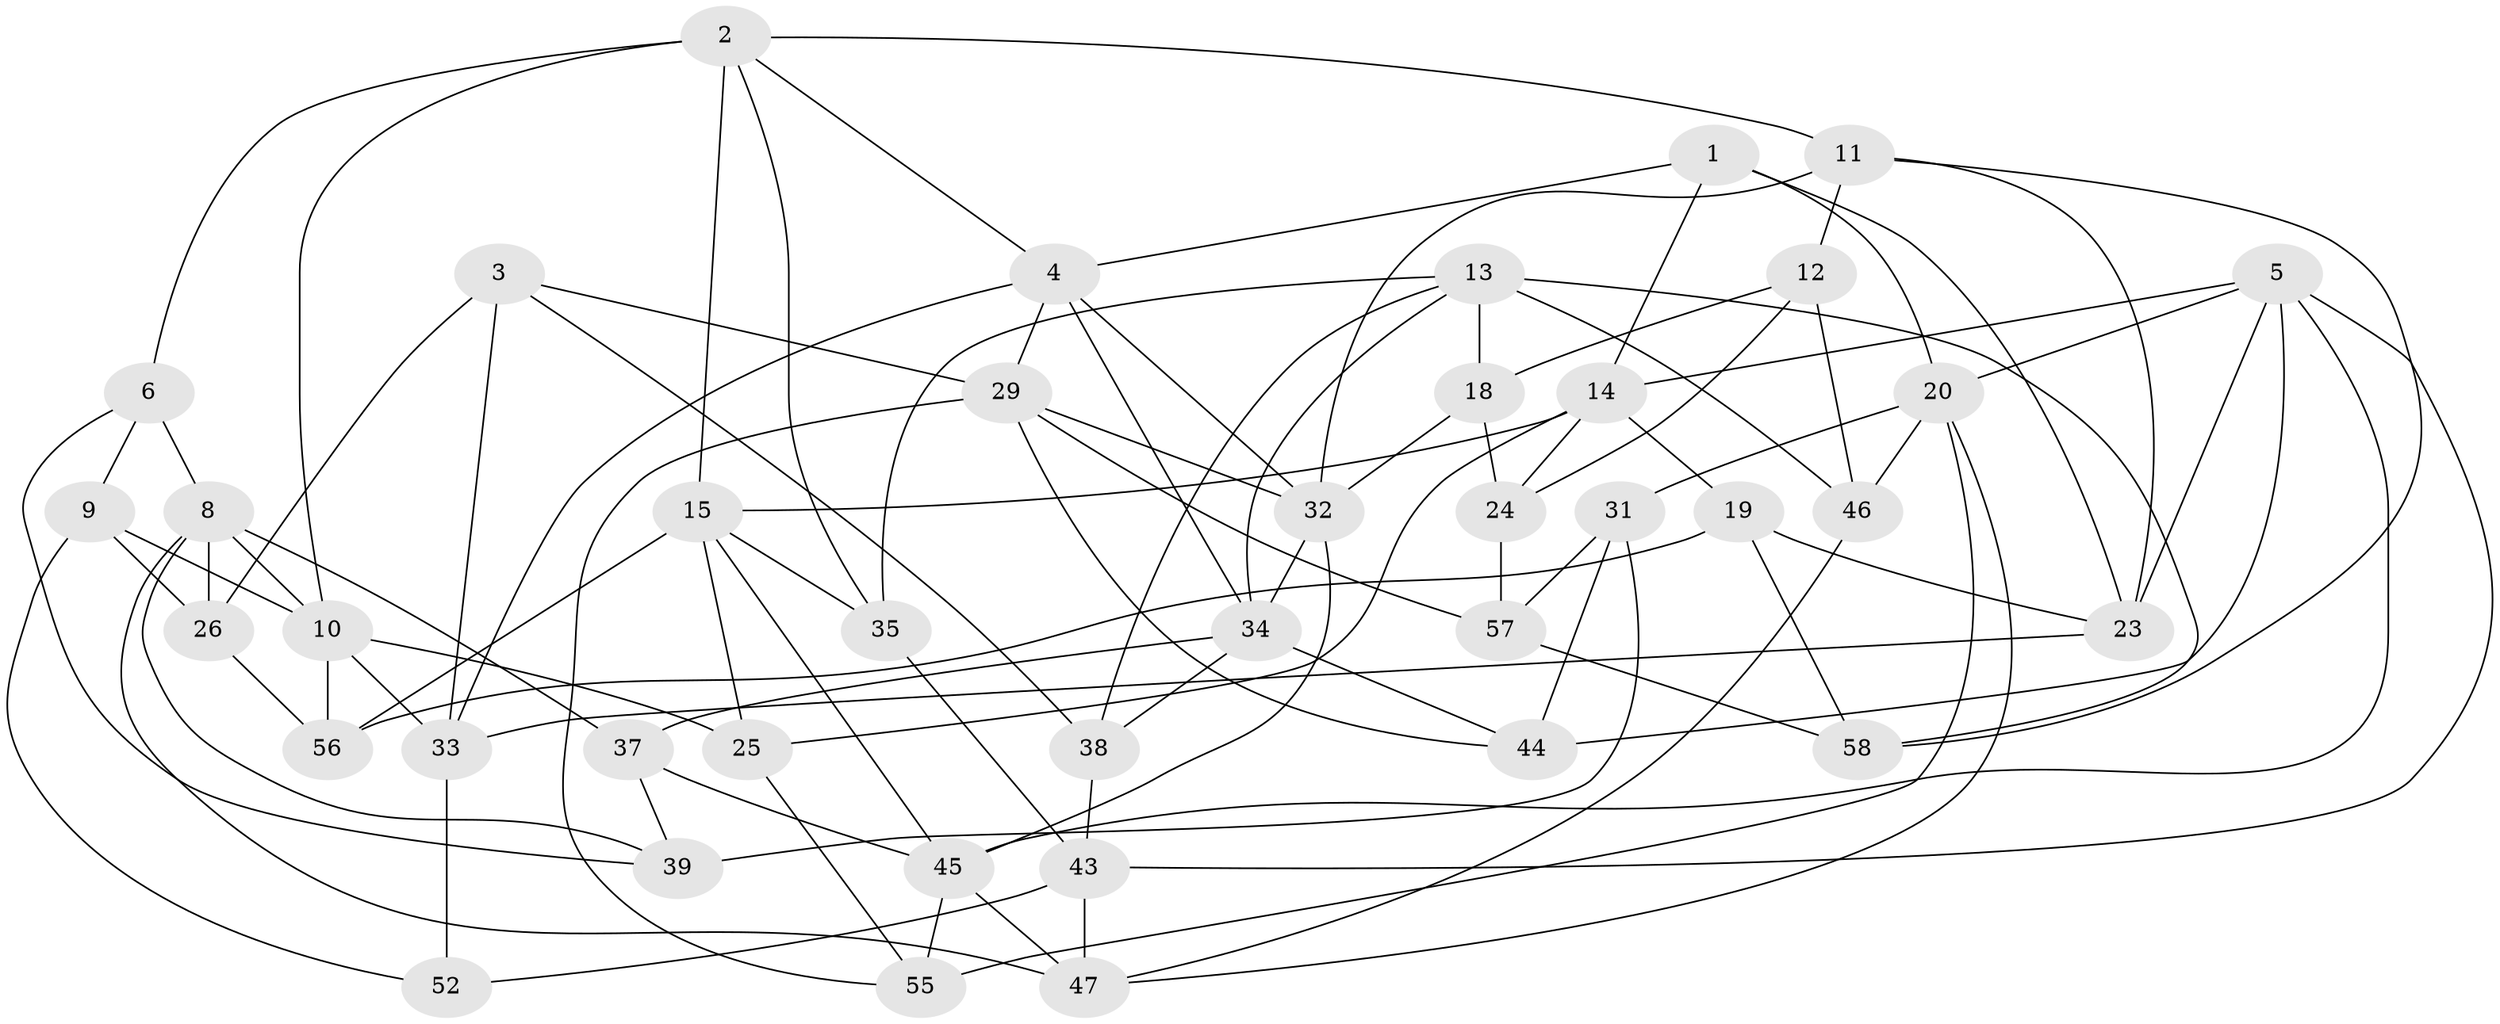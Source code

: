 // Generated by graph-tools (version 1.1) at 2025/52/02/27/25 19:52:33]
// undirected, 40 vertices, 95 edges
graph export_dot {
graph [start="1"]
  node [color=gray90,style=filled];
  1;
  2 [super="+7"];
  3;
  4 [super="+22"];
  5 [super="+30"];
  6;
  8 [super="+16"];
  9;
  10 [super="+27"];
  11 [super="+54"];
  12;
  13 [super="+17"];
  14 [super="+21"];
  15 [super="+42"];
  18;
  19;
  20 [super="+36"];
  23 [super="+28"];
  24;
  25;
  26;
  29 [super="+53"];
  31;
  32 [super="+40"];
  33 [super="+50"];
  34 [super="+41"];
  35;
  37;
  38;
  39;
  43 [super="+49"];
  44;
  45 [super="+48"];
  46;
  47 [super="+51"];
  52;
  55;
  56;
  57;
  58;
  1 -- 23;
  1 -- 14;
  1 -- 4;
  1 -- 20;
  2 -- 35;
  2 -- 4;
  2 -- 11;
  2 -- 6;
  2 -- 15;
  2 -- 10;
  3 -- 26;
  3 -- 38;
  3 -- 33;
  3 -- 29;
  4 -- 29;
  4 -- 33;
  4 -- 34;
  4 -- 32;
  5 -- 14;
  5 -- 43;
  5 -- 23;
  5 -- 45;
  5 -- 44;
  5 -- 20;
  6 -- 39;
  6 -- 9;
  6 -- 8;
  8 -- 47;
  8 -- 26;
  8 -- 37;
  8 -- 39;
  8 -- 10;
  9 -- 26;
  9 -- 52;
  9 -- 10;
  10 -- 56;
  10 -- 25;
  10 -- 33;
  11 -- 58;
  11 -- 23 [weight=2];
  11 -- 32;
  11 -- 12;
  12 -- 24;
  12 -- 46;
  12 -- 18;
  13 -- 58;
  13 -- 38;
  13 -- 34;
  13 -- 18;
  13 -- 35;
  13 -- 46;
  14 -- 24;
  14 -- 25;
  14 -- 19;
  14 -- 15;
  15 -- 56;
  15 -- 45;
  15 -- 25;
  15 -- 35;
  18 -- 24;
  18 -- 32;
  19 -- 56;
  19 -- 58;
  19 -- 23;
  20 -- 46;
  20 -- 55;
  20 -- 47;
  20 -- 31;
  23 -- 33;
  24 -- 57;
  25 -- 55;
  26 -- 56;
  29 -- 57;
  29 -- 32;
  29 -- 44;
  29 -- 55;
  31 -- 39;
  31 -- 57;
  31 -- 44;
  32 -- 34;
  32 -- 45;
  33 -- 52 [weight=2];
  34 -- 37;
  34 -- 44;
  34 -- 38;
  35 -- 43;
  37 -- 39;
  37 -- 45;
  38 -- 43;
  43 -- 47 [weight=2];
  43 -- 52;
  45 -- 47;
  45 -- 55;
  46 -- 47;
  57 -- 58;
}
